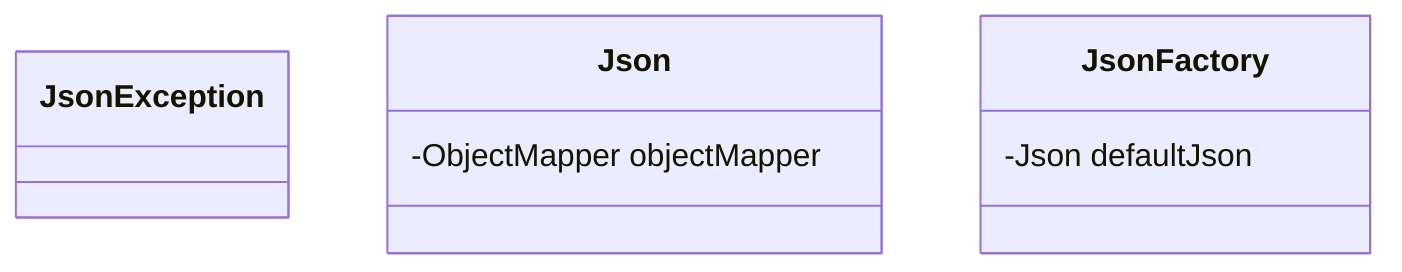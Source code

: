 classDiagram
    class JsonException{
      
    }
    
    class Json{
        -ObjectMapper objectMapper
    }
    
    class JsonFactory{
        -Json defaultJson
    }